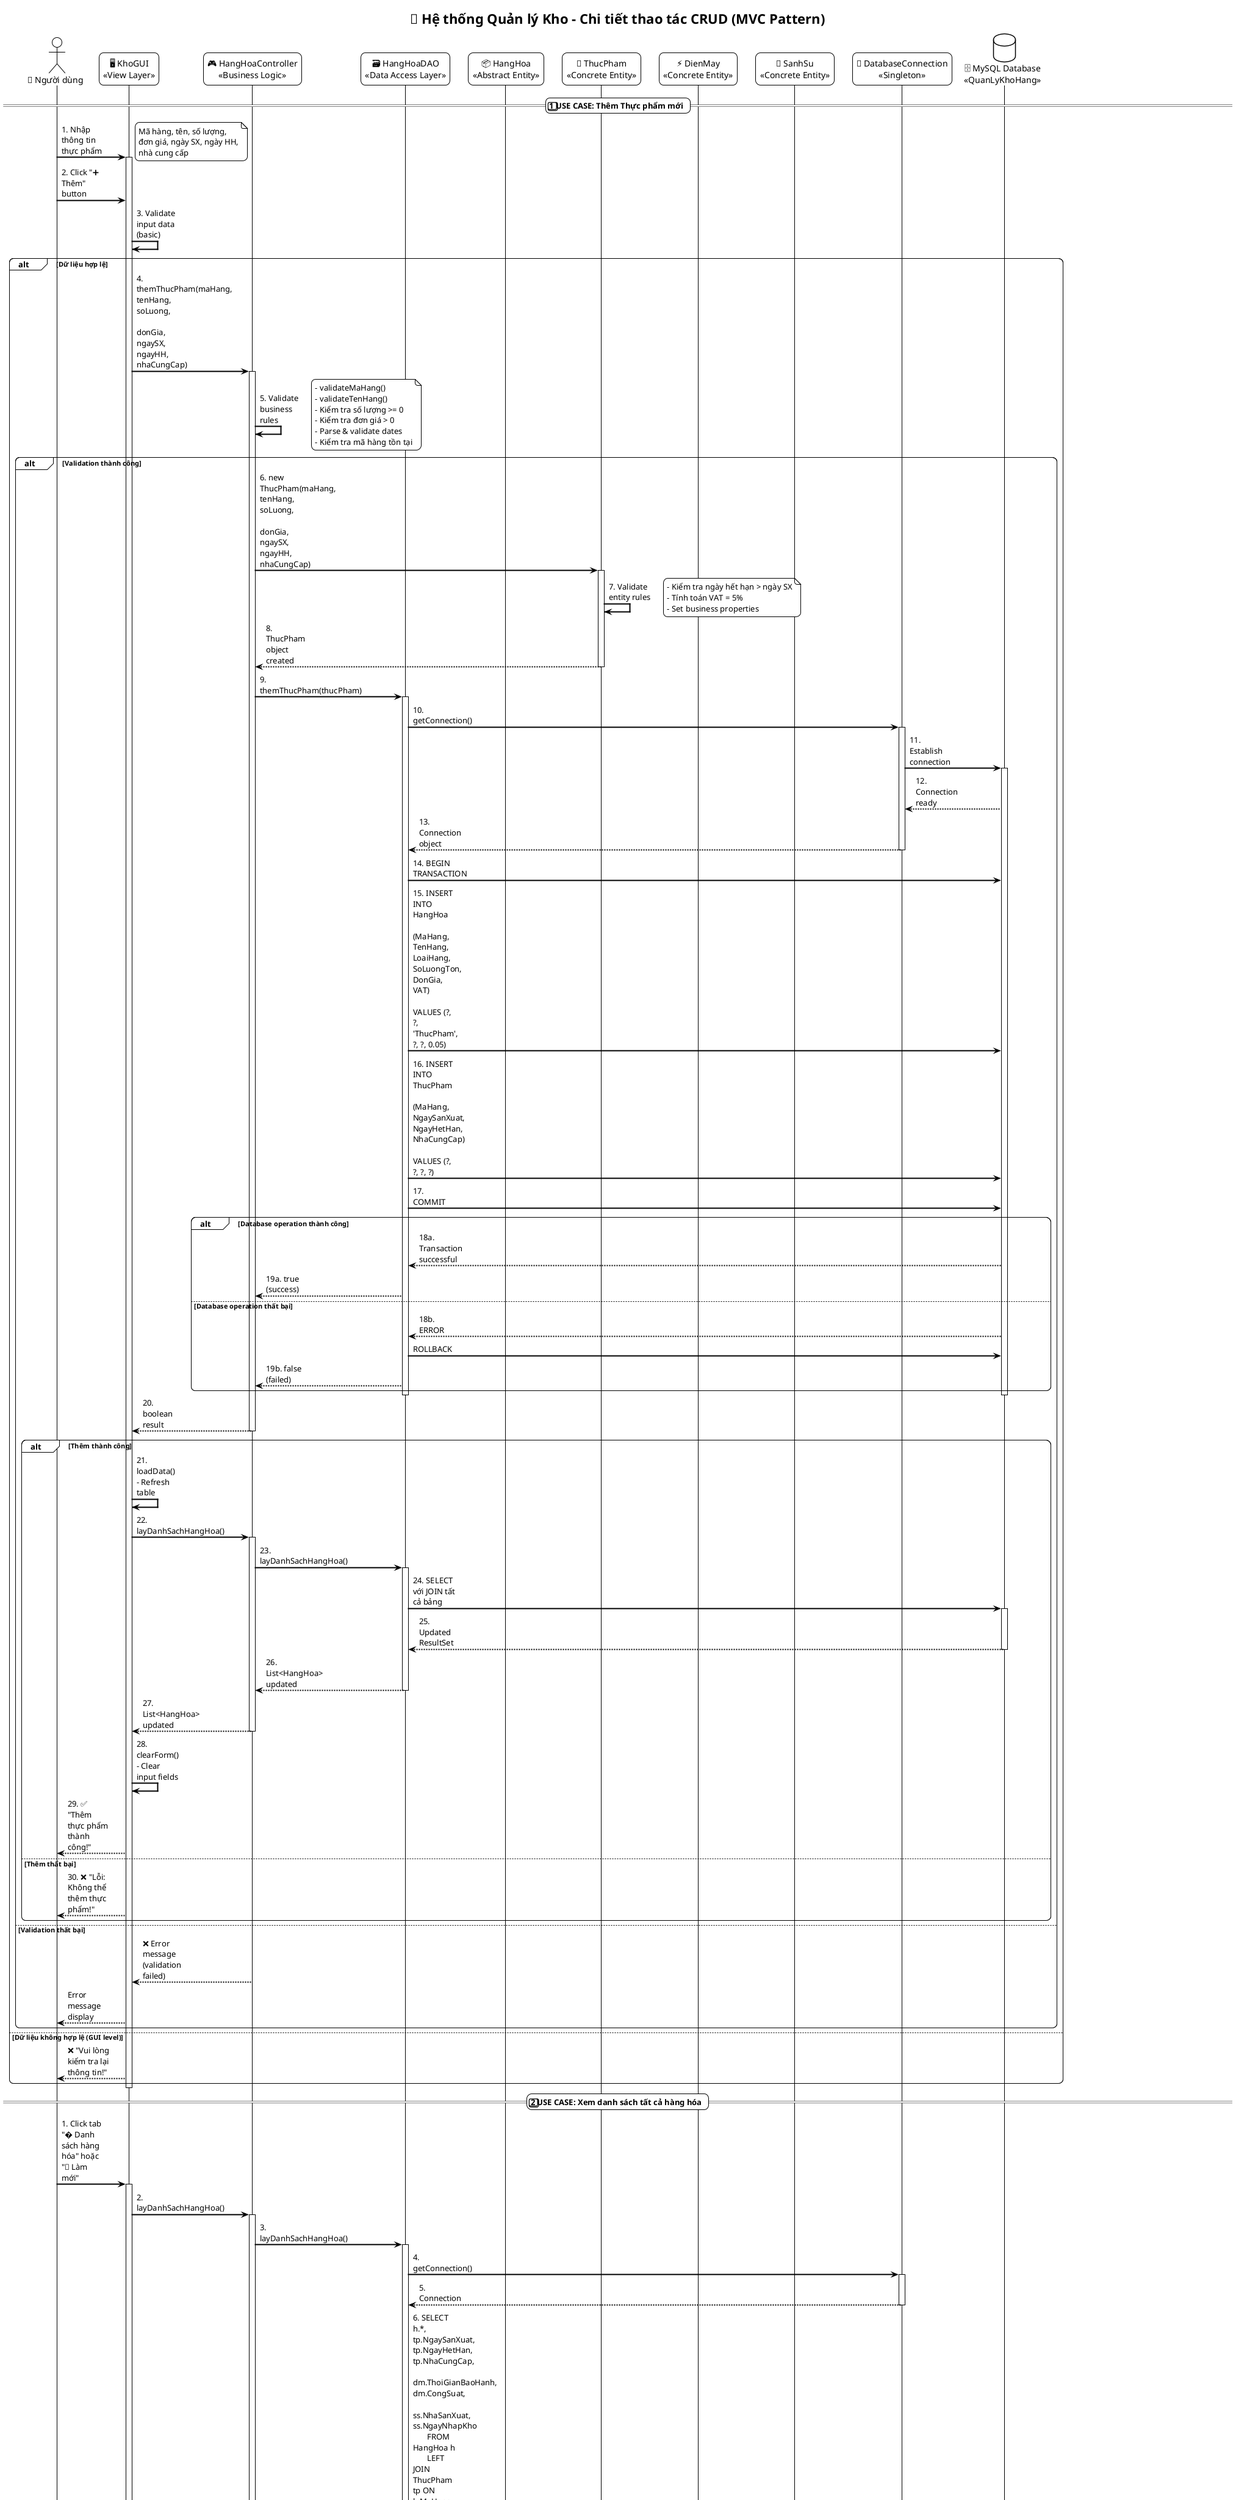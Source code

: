 @startuml Detailed CRUD Operations - Sequence Diagram

!theme plain
skinparam backgroundColor white
skinparam sequenceArrowThickness 2
skinparam roundcorner 15
skinparam maxmessagesize 70

actor User as "👤 Người dùng"
participant GUI as "🖥️ KhoGUI\n<<View Layer>>"
participant Controller as "🎮 HangHoaController\n<<Business Logic>>"
participant DAO as "🗃️ HangHoaDAO\n<<Data Access Layer>>"
participant Product as "📦 HangHoa\n<<Abstract Entity>>"
participant Food as "🥗 ThucPham\n<<Concrete Entity>>"
participant Electric as "⚡ DienMay\n<<Concrete Entity>>"
participant Ceramic as "🏺 SanhSu\n<<Concrete Entity>>"
participant DB as "🔗 DatabaseConnection\n<<Singleton>>"
database MySQL as "🗄️ MySQL Database\n<<QuanLyKhoHang>>"

title 🏪 Hệ thống Quản lý Kho - Chi tiết thao tác CRUD (MVC Pattern)

== 1️⃣ USE CASE: Thêm Thực phẩm mới ==

User -> GUI: 1. Nhập thông tin thực phẩm
activate GUI
note right: Mã hàng, tên, số lượng,\nđơn giá, ngày SX, ngày HH,\nnhà cung cấp

User -> GUI: 2. Click "➕ Thêm" button
GUI -> GUI: 3. Validate input data (basic)
alt Dữ liệu hợp lệ
    GUI -> Controller: 4. themThucPham(maHang, tenHang, soLuong,\n                     donGia, ngaySX, ngayHH, nhaCungCap)
    activate Controller
    
    Controller -> Controller: 5. Validate business rules
    note right: - validateMaHang()\n- validateTenHang()\n- Kiểm tra số lượng >= 0\n- Kiểm tra đơn giá > 0\n- Parse & validate dates\n- Kiểm tra mã hàng tồn tại
    
    alt Validation thành công
        Controller -> Food: 6. new ThucPham(maHang, tenHang, soLuong,\n                     donGia, ngaySX, ngayHH, nhaCungCap)
        activate Food
        
        Food -> Food: 7. Validate entity rules
        note right: - Kiểm tra ngày hết hạn > ngày SX\n- Tính toán VAT = 5%\n- Set business properties
        
        Food --> Controller: 8. ThucPham object created
        deactivate Food
        
        Controller -> DAO: 9. themThucPham(thucPham)
        activate DAO
        
        DAO -> DB: 10. getConnection()
        activate DB
        DB -> MySQL: 11. Establish connection
        activate MySQL
        MySQL --> DB: 12. Connection ready
        DB --> DAO: 13. Connection object
        deactivate DB
        
        DAO -> MySQL: 14. BEGIN TRANSACTION
        DAO -> MySQL: 15. INSERT INTO HangHoa\n       (MaHang, TenHang, LoaiHang, SoLuongTon, DonGia, VAT)\n       VALUES (?, ?, 'ThucPham', ?, ?, 0.05)
        DAO -> MySQL: 16. INSERT INTO ThucPham\n       (MaHang, NgaySanXuat, NgayHetHan, NhaCungCap)\n       VALUES (?, ?, ?, ?)
        DAO -> MySQL: 17. COMMIT
        
        alt Database operation thành công
            MySQL --> DAO: 18a. Transaction successful
            DAO --> Controller: 19a. true (success)
        else Database operation thất bại
            MySQL --> DAO: 18b. ERROR
            DAO -> MySQL: ROLLBACK
            DAO --> Controller: 19b. false (failed)
        end
        
        deactivate MySQL
        deactivate DAO
        
        Controller --> GUI: 20. boolean result
        deactivate Controller
        
        alt Thêm thành công
            GUI -> GUI: 21. loadData() - Refresh table
            GUI -> Controller: 22. layDanhSachHangHoa()
            activate Controller
            Controller -> DAO: 23. layDanhSachHangHoa()
            activate DAO
            DAO -> MySQL: 24. SELECT với JOIN tất cả bảng
            activate MySQL
            MySQL --> DAO: 25. Updated ResultSet
            deactivate MySQL
            DAO --> Controller: 26. List<HangHoa> updated
            deactivate DAO
            Controller --> GUI: 27. List<HangHoa> updated
            deactivate Controller
            
            GUI -> GUI: 28. clearForm() - Clear input fields
            GUI --> User: 29. ✅ "Thêm thực phẩm thành công!"
        else Thêm thất bại
            GUI --> User: 30. ❌ "Lỗi: Không thể thêm thực phẩm!"
        end
        
    else Validation thất bại
        Controller --> GUI: ❌ Error message (validation failed)
        GUI --> User: Error message display
        deactivate Controller
    end
    
else Dữ liệu không hợp lệ (GUI level)
    GUI --> User: ❌ "Vui lòng kiểm tra lại thông tin!"
end
deactivate GUI

== 2️⃣ USE CASE: Xem danh sách tất cả hàng hóa ==

User -> GUI: 1. Click tab "� Danh sách hàng hóa" hoặc "🔄 Làm mới"
activate GUI

GUI -> Controller: 2. layDanhSachHangHoa()
activate Controller

Controller -> DAO: 3. layDanhSachHangHoa()
activate DAO

DAO -> DB: 4. getConnection()
activate DB
DB --> DAO: 5. Connection
deactivate DB

DAO -> MySQL: 6. SELECT h.*, tp.NgaySanXuat, tp.NgayHetHan, tp.NhaCungCap,\n              dm.ThoiGianBaoHanh, dm.CongSuat,\n              ss.NhaSanXuat, ss.NgayNhapKho\n       FROM HangHoa h\n       LEFT JOIN ThucPham tp ON h.MaHang = tp.MaHang\n       LEFT JOIN DienMay dm ON h.MaHang = dm.MaHang\n       LEFT JOIN SanhSu ss ON h.MaHang = ss.MaHang
activate MySQL

MySQL --> DAO: 7. ResultSet with all products
deactivate MySQL

DAO -> DAO: 8. Process ResultSet
loop Cho mỗi row trong ResultSet
    alt LoaiHang = 'ThucPham'
        DAO -> Food: 9a. new ThucPham(...)
        activate Food
        Food --> DAO: ThucPham object
        deactivate Food
    else LoaiHang = 'DienMay'
        DAO -> Electric: 9b. new DienMay(...)
        activate Electric
        Electric --> DAO: DienMay object
        deactivate Electric
    else LoaiHang = 'SanhSu'
        DAO -> Ceramic: 9c. new SanhSu(...)
        activate Ceramic
        Ceramic --> DAO: SanhSu object
        deactivate Ceramic
    end
    DAO -> DAO: Add to products list
end

DAO --> Controller: 10. List<HangHoa> complete
deactivate DAO

Controller --> GUI: 11. List<HangHoa> complete
deactivate Controller

GUI -> GUI: 12. Clear table model (setRowCount(0))
GUI -> GUI: 13. Populate table with new data
loop Cho mỗi HangHoa trong list
    GUI -> GUI: 14. Determine product type and format data
    GUI -> GUI: 15. addRow(maHang, tenHang, loai,\n              soLuong, donGia, vatPercent, giaCoVAT, thongTinDacBiet)
end

GUI -> GUI: 16. updateStatisticsBar() - Update bottom info
GUI --> User: 17. 📋 Danh sách hàng hóa được hiển thị trong bảng
deactivate GUI

== 3️⃣ USE CASE: Tìm kiếm sản phẩm sắp hết hạn ==

User -> GUI: 1. Click tab "🔍 Tìm kiếm"
User -> GUI: 2. Click "⚠️ Sản phẩm sắp hết hạn"
activate GUI

GUI -> Controller: 3. timSanPhamSapHetHan()
activate Controller

Controller -> DAO: 4. timSanPhamSapHetHanTrongTuan()
activate DAO

DAO -> MySQL: 5. SELECT h.*, tp.NgaySanXuat, tp.NgayHetHan, tp.NhaCungCap\n       FROM HangHoa h\n       JOIN ThucPham tp ON h.MaHang = tp.MaHang\n       WHERE tp.NgayHetHan BETWEEN CURDATE() AND DATE_ADD(CURDATE(), INTERVAL 7 DAY)\n       ORDER BY tp.NgayHetHan ASC
activate MySQL

MySQL --> DAO: 6. ResultSet sản phẩm sắp hết hạn
deactivate MySQL

DAO -> DAO: 7. Convert to ThucPham objects
loop Cho mỗi row
    DAO -> Food: 8. new ThucPham(...)
    activate Food
    Food --> DAO: ThucPham object
    deactivate Food
end

DAO --> Controller: 9. List<ThucPham> sắp hết hạn
deactivate DAO

Controller --> GUI: 10. List<ThucPham> sắp hết hạn
deactivate Controller

GUI -> GUI: 11. Format và hiển thị trong txtResults (TextArea)
note right: Hiển thị:\n- Mã hàng\n- Tên hàng\n- Ngày hết hạn\n- Số ngày còn lại

GUI --> User: 12. 📝 Danh sách sản phẩm sắp hết hạn với chi tiết
deactivate GUI

== 4️⃣ USE CASE: Cập nhật hàng hóa ==

User -> GUI: 1. Chọn row trong table
activate GUI
User -> GUI: 2. Click "✏️ Sửa"

GUI -> GUI: 3. Lấy mã hàng từ selected row
GUI -> Controller: 4. timHangHoa(maHang)
activate Controller
Controller -> DAO: 5. timHangHoa(maHang)
activate DAO
DAO -> MySQL: 6. SELECT với JOIN để lấy thông tin đầy đủ
activate MySQL
MySQL --> DAO: 7. ResultSet
deactivate MySQL
DAO --> Controller: 8. HangHoa object (với subtype)
deactivate DAO
Controller --> GUI: 9. HangHoa object
deactivate Controller

GUI -> GUI: 10. Mở EditDialog với dữ liệu hiện tại
GUI -> GUI: 11. User chỉnh sửa thông tin

User -> GUI: 12. Click "💾 Lưu" trong EditDialog
GUI -> GUI: 13. Validate new data

alt Dữ liệu hợp lệ
    GUI -> Controller: 14. capNhatHangHoa(hangHoa)
    activate Controller
    
    Controller -> Controller: 15. Validate business rules
    note right: Similar validation như thêm mới
    
    Controller -> DAO: 16. capNhatHangHoa(hangHoa)
    activate DAO
    
    DAO -> MySQL: 17. BEGIN TRANSACTION
    activate MySQL
    DAO -> MySQL: 18. UPDATE HangHoa SET TenHang=?, SoLuongTon=?, DonGia=?\n        WHERE MaHang=?
    
    alt HangHoa là ThucPham
        DAO -> MySQL: 19a. UPDATE ThucPham SET NgaySanXuat=?, NgayHetHan=?, NhaCungCap=?\n         WHERE MaHang=?
    else HangHoa là DienMay
        DAO -> MySQL: 19b. UPDATE DienMay SET ThoiGianBaoHanh=?, CongSuat=?\n         WHERE MaHang=?
    else HangHoa là SanhSu
        DAO -> MySQL: 19c. UPDATE SanhSu SET NhaSanXuat=?, NgayNhapKho=?\n         WHERE MaHang=?
    end
    
    DAO -> MySQL: 20. COMMIT
    
    alt Update thành công
        MySQL --> DAO: 21a. Update successful
        DAO --> Controller: 22a. true
        Controller --> GUI: 23a. true
        
        GUI -> GUI: 24. Close EditDialog
        GUI -> GUI: 25. loadData() - Refresh main table
        GUI --> User: 26. ✅ "Cập nhật thành công!"
    else Update thất bại
        MySQL --> DAO: 21b. ERROR
        DAO -> MySQL: ROLLBACK
        DAO --> Controller: 22b. false
        Controller --> GUI: 23b. false
        GUI --> User: ❌ "Lỗi cập nhật!"
    end
    
    deactivate MySQL
    deactivate DAO
    deactivate Controller
    
else Dữ liệu không hợp lệ
    GUI --> User: ❌ "Dữ liệu không hợp lệ!"
end
deactivate GUI

== 5️⃣ USE CASE: Xóa hàng hóa ==

User -> GUI: 1. Chọn row trong table
User -> GUI: 2. Click "🗑️ Xóa"
activate GUI

GUI -> GUI: 3. Hiển thị confirmation dialog
note right: "Bạn có chắc chắn muốn xóa hàng hóa này?"

alt User confirms deletion
    GUI -> GUI: 4. Lấy mã hàng từ selected row
    GUI -> Controller: 5. xoaHangHoa(maHang)
    activate Controller
    
    Controller -> DAO: 6. xoaHangHoa(maHang)
    activate DAO
    
    DAO -> MySQL: 7. BEGIN TRANSACTION
    activate MySQL
    
    DAO -> MySQL: 8. Determine product type
    note right: SELECT LoaiHang FROM HangHoa WHERE MaHang=?
    
    alt Product type determined
        DAO -> MySQL: 9. DELETE FROM ThucPham/DienMay/SanhSu WHERE MaHang=?
        note right: Xóa từ bảng con trước\ndo foreign key constraint
        DAO -> MySQL: 10. DELETE FROM HangHoa WHERE MaHang=?
        DAO -> MySQL: 11. COMMIT
        
        alt Delete thành công
            MySQL --> DAO: 12a. Transaction successful
            DAO --> Controller: 13a. true
            Controller --> GUI: 14a. true
            
            GUI -> GUI: 15. loadData() - Refresh table
            GUI -> GUI: 16. updateStatisticsBar()
            GUI --> User: 17. ✅ "Xóa hàng hóa thành công!"
        else Delete thất bại
            MySQL --> DAO: 12b. ERROR
            DAO -> MySQL: ROLLBACK
            DAO --> Controller: 13b. false
            Controller --> GUI: 14b. false
            GUI --> User: ❌ "Lỗi: Không thể xóa hàng hóa!"
        end
    end
    
    deactivate MySQL
    deactivate DAO
    deactivate Controller
    
else User cancels
    GUI --> User: 🚫 "Đã hủy thao tác xóa"
end
deactivate GUI

== 6️⃣ USE CASE: Xem thống kê kho hàng ==

User -> GUI: 1. Click tab "📊 Thống kê"
User -> GUI: 2. Click "📊 Cập nhật thống kê"
activate GUI

GUI -> Controller: 3. Multiple statistics calls
activate Controller

par Parallel statistics gathering
    Controller -> DAO: 4a. getSoLuongTheoLoai("thucpham")
    Controller -> DAO: 4b. getSoLuongTheoLoai("dienmay") 
    Controller -> DAO: 4c. getSoLuongTheoLoai("sanhsu")
    Controller -> DAO: 4d. tinhTongGiaTriKho()
    Controller -> DAO: 4e. tinhTongGiaTriCoVAT()
    Controller -> DAO: 4f. tinhTrungBinhSoLuongDienMay()
    Controller -> DAO: 4g. timSanPhamSapHetHanTrongTuan()
end

activate DAO
DAO -> MySQL: 5. Multiple SELECT queries for statistics
activate MySQL
note right: - COUNT by LoaiHang\n- SUM calculations\n- AVG for DienMay\n- Date-based filtering for expiry
MySQL --> DAO: 6. Various ResultSets
deactivate MySQL
DAO --> Controller: 7. Statistics data
deactivate DAO

Controller --> GUI: 8. Formatted statistics data
deactivate Controller

GUI -> GUI: 9. updateStatistics(txtStats)
note right: Format statistics into readable text:\n- Product counts by type\n- Total values\n- Average quantities\n- Expiring products list

GUI --> User: 10. 📊 Complete statistics display
deactivate GUI

@enduml
